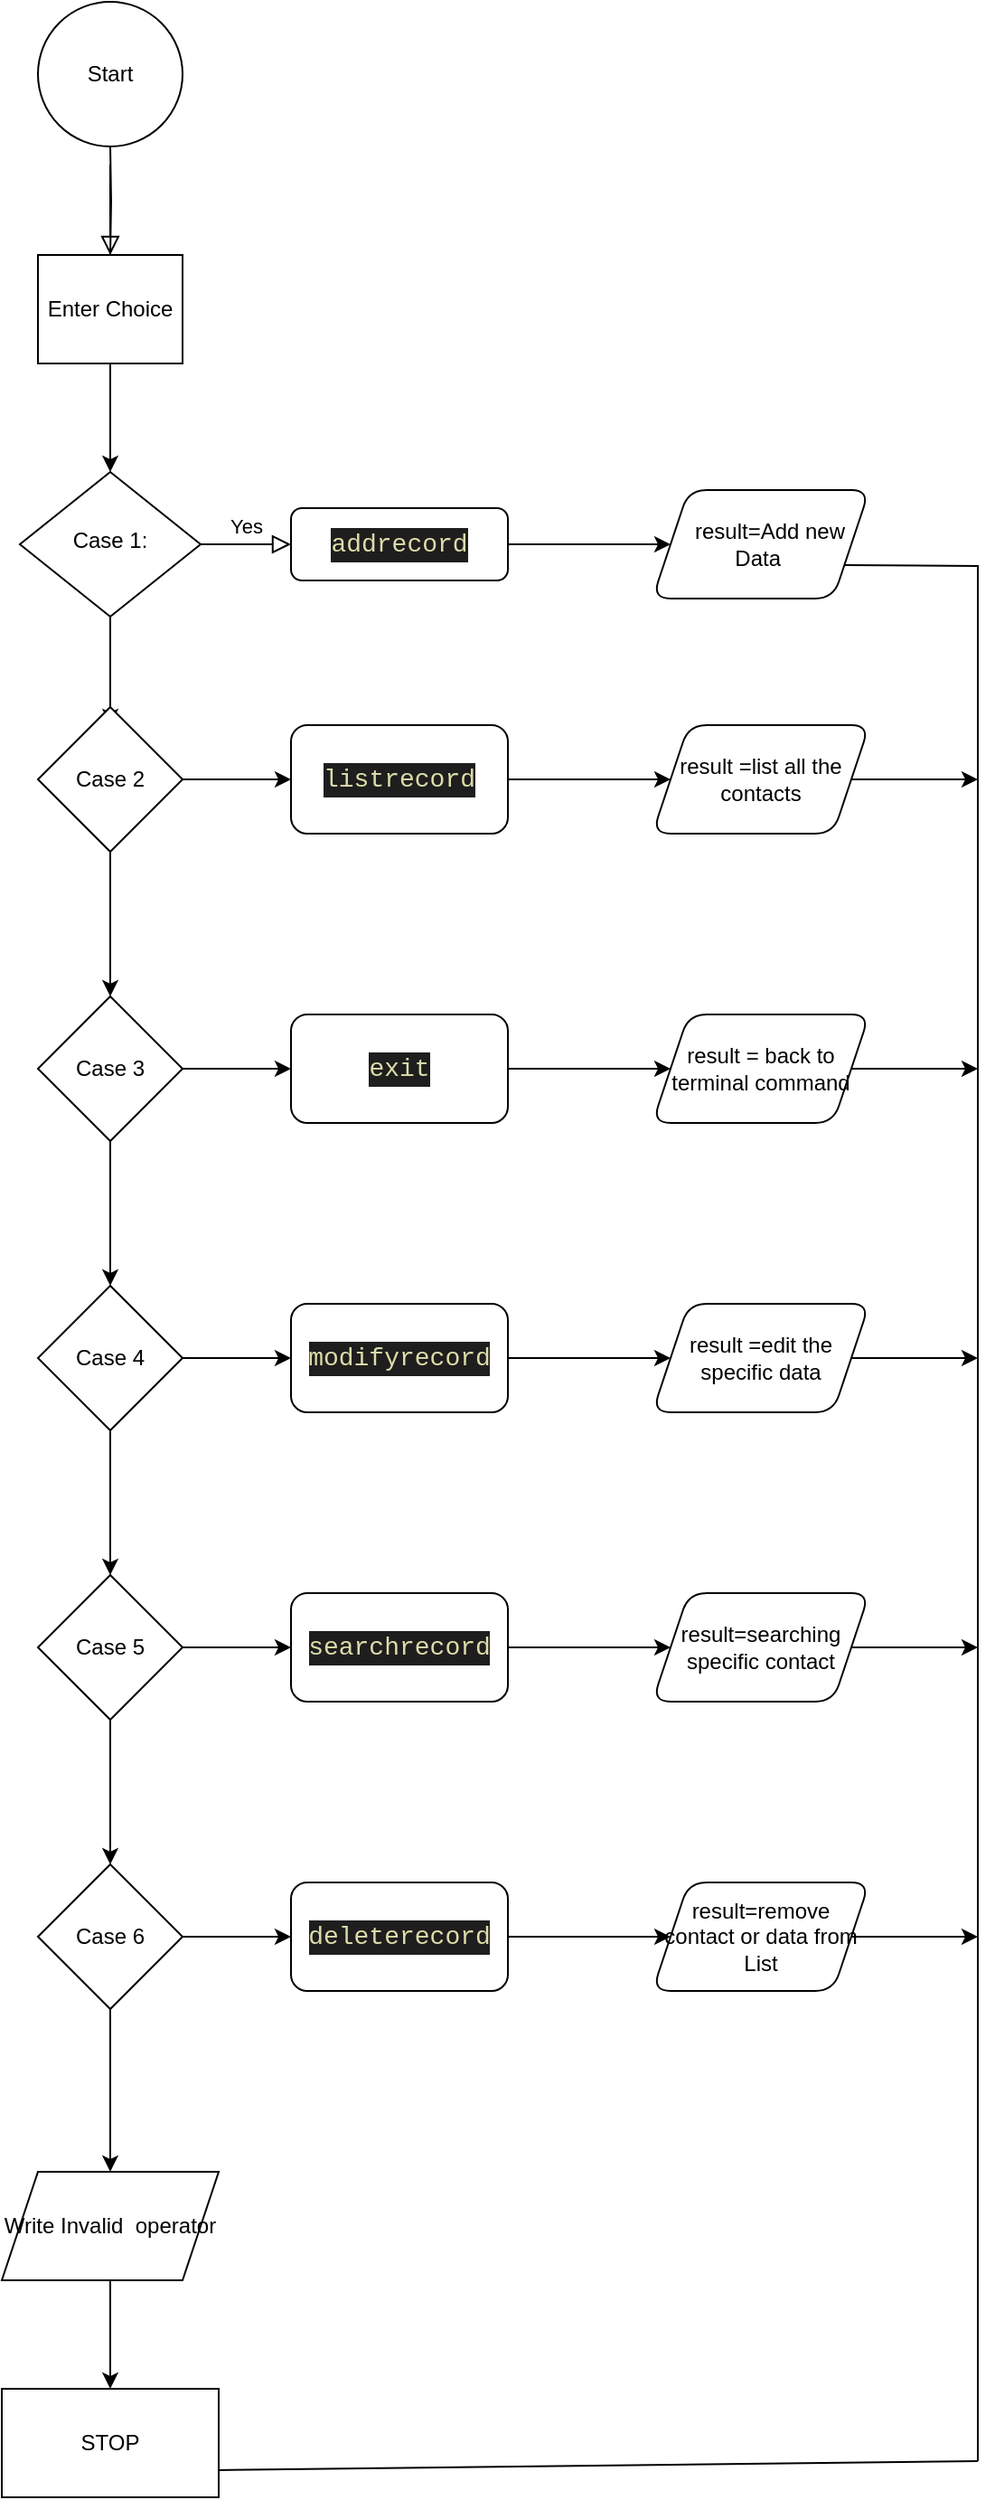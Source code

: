<mxfile version="17.4.0" type="device"><diagram id="C5RBs43oDa-KdzZeNtuy" name="Page-1"><mxGraphModel dx="1153" dy="570" grid="1" gridSize="10" guides="1" tooltips="1" connect="1" arrows="1" fold="1" page="1" pageScale="1" pageWidth="827" pageHeight="1169" math="0" shadow="0"><root><mxCell id="WIyWlLk6GJQsqaUBKTNV-0"/><mxCell id="WIyWlLk6GJQsqaUBKTNV-1" parent="WIyWlLk6GJQsqaUBKTNV-0"/><mxCell id="WIyWlLk6GJQsqaUBKTNV-2" value="" style="rounded=0;html=1;jettySize=auto;orthogonalLoop=1;fontSize=11;endArrow=block;endFill=0;endSize=8;strokeWidth=1;shadow=0;labelBackgroundColor=none;edgeStyle=orthogonalEdgeStyle;" parent="WIyWlLk6GJQsqaUBKTNV-1" edge="1"><mxGeometry relative="1" as="geometry"><mxPoint x="220" y="120" as="sourcePoint"/><mxPoint x="220" y="170" as="targetPoint"/></mxGeometry></mxCell><mxCell id="WIyWlLk6GJQsqaUBKTNV-9" value="Yes" style="edgeStyle=orthogonalEdgeStyle;rounded=0;html=1;jettySize=auto;orthogonalLoop=1;fontSize=11;endArrow=block;endFill=0;endSize=8;strokeWidth=1;shadow=0;labelBackgroundColor=none;" parent="WIyWlLk6GJQsqaUBKTNV-1" source="WIyWlLk6GJQsqaUBKTNV-10" target="WIyWlLk6GJQsqaUBKTNV-12" edge="1"><mxGeometry y="10" relative="1" as="geometry"><mxPoint as="offset"/></mxGeometry></mxCell><mxCell id="I93b2l6VdWIRMZQzfFYV-6" value="" style="edgeStyle=orthogonalEdgeStyle;rounded=0;orthogonalLoop=1;jettySize=auto;html=1;" edge="1" parent="WIyWlLk6GJQsqaUBKTNV-1" source="WIyWlLk6GJQsqaUBKTNV-10"><mxGeometry relative="1" as="geometry"><mxPoint x="220" y="430" as="targetPoint"/></mxGeometry></mxCell><mxCell id="WIyWlLk6GJQsqaUBKTNV-10" value="Case 1:" style="rhombus;whiteSpace=wrap;html=1;shadow=0;fontFamily=Helvetica;fontSize=12;align=center;strokeWidth=1;spacing=6;spacingTop=-4;" parent="WIyWlLk6GJQsqaUBKTNV-1" vertex="1"><mxGeometry x="170" y="290" width="100" height="80" as="geometry"/></mxCell><mxCell id="I93b2l6VdWIRMZQzfFYV-34" value="" style="edgeStyle=orthogonalEdgeStyle;rounded=0;orthogonalLoop=1;jettySize=auto;html=1;" edge="1" parent="WIyWlLk6GJQsqaUBKTNV-1" source="WIyWlLk6GJQsqaUBKTNV-12" target="I93b2l6VdWIRMZQzfFYV-33"><mxGeometry relative="1" as="geometry"/></mxCell><mxCell id="WIyWlLk6GJQsqaUBKTNV-12" value="&#10;&#10;&lt;div style=&quot;color: rgb(212, 212, 212); background-color: rgb(30, 30, 30); font-family: consolas, &amp;quot;courier new&amp;quot;, monospace; font-weight: normal; font-size: 14px; line-height: 19px;&quot;&gt;&lt;div&gt;&lt;span style=&quot;color: #dcdcaa&quot;&gt;addrecord&lt;/span&gt;&lt;/div&gt;&lt;/div&gt;&#10;&#10;" style="rounded=1;whiteSpace=wrap;html=1;fontSize=12;glass=0;strokeWidth=1;shadow=0;" parent="WIyWlLk6GJQsqaUBKTNV-1" vertex="1"><mxGeometry x="320" y="310" width="120" height="40" as="geometry"/></mxCell><mxCell id="I93b2l6VdWIRMZQzfFYV-1" value="Start" style="ellipse;whiteSpace=wrap;html=1;aspect=fixed;" vertex="1" parent="WIyWlLk6GJQsqaUBKTNV-1"><mxGeometry x="180" y="30" width="80" height="80" as="geometry"/></mxCell><mxCell id="I93b2l6VdWIRMZQzfFYV-2" value="" style="edgeStyle=orthogonalEdgeStyle;rounded=0;html=1;jettySize=auto;orthogonalLoop=1;fontSize=11;endArrow=none;endFill=0;endSize=8;strokeWidth=1;shadow=0;labelBackgroundColor=none;" edge="1" parent="WIyWlLk6GJQsqaUBKTNV-1" target="I93b2l6VdWIRMZQzfFYV-1"><mxGeometry y="10" relative="1" as="geometry"><mxPoint as="offset"/><mxPoint x="220" y="170" as="sourcePoint"/><mxPoint x="320" y="210" as="targetPoint"/></mxGeometry></mxCell><mxCell id="I93b2l6VdWIRMZQzfFYV-5" value="" style="edgeStyle=orthogonalEdgeStyle;rounded=0;orthogonalLoop=1;jettySize=auto;html=1;" edge="1" parent="WIyWlLk6GJQsqaUBKTNV-1" source="I93b2l6VdWIRMZQzfFYV-3" target="WIyWlLk6GJQsqaUBKTNV-10"><mxGeometry relative="1" as="geometry"/></mxCell><mxCell id="I93b2l6VdWIRMZQzfFYV-3" value="Enter Choice" style="rounded=0;whiteSpace=wrap;html=1;" vertex="1" parent="WIyWlLk6GJQsqaUBKTNV-1"><mxGeometry x="180" y="170" width="80" height="60" as="geometry"/></mxCell><mxCell id="I93b2l6VdWIRMZQzfFYV-9" value="" style="edgeStyle=orthogonalEdgeStyle;rounded=0;orthogonalLoop=1;jettySize=auto;html=1;" edge="1" parent="WIyWlLk6GJQsqaUBKTNV-1" source="I93b2l6VdWIRMZQzfFYV-7" target="I93b2l6VdWIRMZQzfFYV-8"><mxGeometry relative="1" as="geometry"/></mxCell><mxCell id="I93b2l6VdWIRMZQzfFYV-11" value="" style="edgeStyle=orthogonalEdgeStyle;rounded=0;orthogonalLoop=1;jettySize=auto;html=1;" edge="1" parent="WIyWlLk6GJQsqaUBKTNV-1" source="I93b2l6VdWIRMZQzfFYV-7" target="I93b2l6VdWIRMZQzfFYV-10"><mxGeometry relative="1" as="geometry"/></mxCell><mxCell id="I93b2l6VdWIRMZQzfFYV-7" value="Case 2" style="rhombus;whiteSpace=wrap;html=1;" vertex="1" parent="WIyWlLk6GJQsqaUBKTNV-1"><mxGeometry x="180" y="420" width="80" height="80" as="geometry"/></mxCell><mxCell id="I93b2l6VdWIRMZQzfFYV-14" value="" style="edgeStyle=orthogonalEdgeStyle;rounded=0;orthogonalLoop=1;jettySize=auto;html=1;" edge="1" parent="WIyWlLk6GJQsqaUBKTNV-1" source="I93b2l6VdWIRMZQzfFYV-8" target="I93b2l6VdWIRMZQzfFYV-13"><mxGeometry relative="1" as="geometry"/></mxCell><mxCell id="I93b2l6VdWIRMZQzfFYV-16" value="" style="edgeStyle=orthogonalEdgeStyle;rounded=0;orthogonalLoop=1;jettySize=auto;html=1;" edge="1" parent="WIyWlLk6GJQsqaUBKTNV-1" source="I93b2l6VdWIRMZQzfFYV-8" target="I93b2l6VdWIRMZQzfFYV-15"><mxGeometry relative="1" as="geometry"/></mxCell><mxCell id="I93b2l6VdWIRMZQzfFYV-8" value="Case 3" style="rhombus;whiteSpace=wrap;html=1;" vertex="1" parent="WIyWlLk6GJQsqaUBKTNV-1"><mxGeometry x="180" y="580" width="80" height="80" as="geometry"/></mxCell><mxCell id="I93b2l6VdWIRMZQzfFYV-32" value="" style="edgeStyle=orthogonalEdgeStyle;rounded=0;orthogonalLoop=1;jettySize=auto;html=1;" edge="1" parent="WIyWlLk6GJQsqaUBKTNV-1" source="I93b2l6VdWIRMZQzfFYV-10" target="I93b2l6VdWIRMZQzfFYV-31"><mxGeometry relative="1" as="geometry"/></mxCell><mxCell id="I93b2l6VdWIRMZQzfFYV-10" value="&#10;&#10;&lt;div style=&quot;color: rgb(212, 212, 212); background-color: rgb(30, 30, 30); font-family: consolas, &amp;quot;courier new&amp;quot;, monospace; font-weight: normal; font-size: 14px; line-height: 19px;&quot;&gt;&lt;div&gt;&lt;span style=&quot;color: #dcdcaa&quot;&gt;listrecord&lt;/span&gt;&lt;/div&gt;&lt;/div&gt;&#10;&#10;" style="rounded=1;whiteSpace=wrap;html=1;" vertex="1" parent="WIyWlLk6GJQsqaUBKTNV-1"><mxGeometry x="320" y="430" width="120" height="60" as="geometry"/></mxCell><mxCell id="I93b2l6VdWIRMZQzfFYV-38" value="" style="edgeStyle=orthogonalEdgeStyle;rounded=0;orthogonalLoop=1;jettySize=auto;html=1;" edge="1" parent="WIyWlLk6GJQsqaUBKTNV-1" source="I93b2l6VdWIRMZQzfFYV-13" target="I93b2l6VdWIRMZQzfFYV-37"><mxGeometry relative="1" as="geometry"/></mxCell><mxCell id="I93b2l6VdWIRMZQzfFYV-13" value="&#10;&#10;&lt;div style=&quot;color: rgb(212, 212, 212); background-color: rgb(30, 30, 30); font-family: consolas, &amp;quot;courier new&amp;quot;, monospace; font-weight: normal; font-size: 14px; line-height: 19px;&quot;&gt;&lt;div&gt;&lt;span style=&quot;color: #dcdcaa&quot;&gt;exit&lt;/span&gt;&lt;/div&gt;&lt;/div&gt;&#10;&#10;" style="rounded=1;whiteSpace=wrap;html=1;" vertex="1" parent="WIyWlLk6GJQsqaUBKTNV-1"><mxGeometry x="320" y="590" width="120" height="60" as="geometry"/></mxCell><mxCell id="I93b2l6VdWIRMZQzfFYV-18" value="" style="edgeStyle=orthogonalEdgeStyle;rounded=0;orthogonalLoop=1;jettySize=auto;html=1;" edge="1" parent="WIyWlLk6GJQsqaUBKTNV-1" source="I93b2l6VdWIRMZQzfFYV-15" target="I93b2l6VdWIRMZQzfFYV-17"><mxGeometry relative="1" as="geometry"/></mxCell><mxCell id="I93b2l6VdWIRMZQzfFYV-22" value="" style="edgeStyle=orthogonalEdgeStyle;rounded=0;orthogonalLoop=1;jettySize=auto;html=1;" edge="1" parent="WIyWlLk6GJQsqaUBKTNV-1" source="I93b2l6VdWIRMZQzfFYV-15" target="I93b2l6VdWIRMZQzfFYV-21"><mxGeometry relative="1" as="geometry"/></mxCell><mxCell id="I93b2l6VdWIRMZQzfFYV-15" value="Case 4" style="rhombus;whiteSpace=wrap;html=1;" vertex="1" parent="WIyWlLk6GJQsqaUBKTNV-1"><mxGeometry x="180" y="740" width="80" height="80" as="geometry"/></mxCell><mxCell id="I93b2l6VdWIRMZQzfFYV-20" value="" style="edgeStyle=orthogonalEdgeStyle;rounded=0;orthogonalLoop=1;jettySize=auto;html=1;" edge="1" parent="WIyWlLk6GJQsqaUBKTNV-1" source="I93b2l6VdWIRMZQzfFYV-17" target="I93b2l6VdWIRMZQzfFYV-19"><mxGeometry relative="1" as="geometry"/></mxCell><mxCell id="I93b2l6VdWIRMZQzfFYV-24" value="" style="edgeStyle=orthogonalEdgeStyle;rounded=0;orthogonalLoop=1;jettySize=auto;html=1;" edge="1" parent="WIyWlLk6GJQsqaUBKTNV-1" source="I93b2l6VdWIRMZQzfFYV-17" target="I93b2l6VdWIRMZQzfFYV-23"><mxGeometry relative="1" as="geometry"/></mxCell><mxCell id="I93b2l6VdWIRMZQzfFYV-17" value="Case 5" style="rhombus;whiteSpace=wrap;html=1;" vertex="1" parent="WIyWlLk6GJQsqaUBKTNV-1"><mxGeometry x="180" y="900" width="80" height="80" as="geometry"/></mxCell><mxCell id="I93b2l6VdWIRMZQzfFYV-26" value="" style="edgeStyle=orthogonalEdgeStyle;rounded=0;orthogonalLoop=1;jettySize=auto;html=1;" edge="1" parent="WIyWlLk6GJQsqaUBKTNV-1" source="I93b2l6VdWIRMZQzfFYV-19" target="I93b2l6VdWIRMZQzfFYV-25"><mxGeometry relative="1" as="geometry"/></mxCell><mxCell id="I93b2l6VdWIRMZQzfFYV-48" value="" style="edgeStyle=orthogonalEdgeStyle;rounded=0;orthogonalLoop=1;jettySize=auto;html=1;" edge="1" parent="WIyWlLk6GJQsqaUBKTNV-1" source="I93b2l6VdWIRMZQzfFYV-19" target="I93b2l6VdWIRMZQzfFYV-47"><mxGeometry relative="1" as="geometry"/></mxCell><mxCell id="I93b2l6VdWIRMZQzfFYV-19" value="Case 6" style="rhombus;whiteSpace=wrap;html=1;" vertex="1" parent="WIyWlLk6GJQsqaUBKTNV-1"><mxGeometry x="180" y="1060" width="80" height="80" as="geometry"/></mxCell><mxCell id="I93b2l6VdWIRMZQzfFYV-40" value="" style="edgeStyle=orthogonalEdgeStyle;rounded=0;orthogonalLoop=1;jettySize=auto;html=1;" edge="1" parent="WIyWlLk6GJQsqaUBKTNV-1" source="I93b2l6VdWIRMZQzfFYV-21" target="I93b2l6VdWIRMZQzfFYV-39"><mxGeometry relative="1" as="geometry"/></mxCell><mxCell id="I93b2l6VdWIRMZQzfFYV-21" value="&#10;&#10;&lt;div style=&quot;color: rgb(212, 212, 212); background-color: rgb(30, 30, 30); font-family: consolas, &amp;quot;courier new&amp;quot;, monospace; font-weight: normal; font-size: 14px; line-height: 19px;&quot;&gt;&lt;div&gt;&lt;span style=&quot;color: #dcdcaa&quot;&gt;modifyrecord&lt;/span&gt;&lt;/div&gt;&lt;/div&gt;&#10;&#10;" style="rounded=1;whiteSpace=wrap;html=1;" vertex="1" parent="WIyWlLk6GJQsqaUBKTNV-1"><mxGeometry x="320" y="750" width="120" height="60" as="geometry"/></mxCell><mxCell id="I93b2l6VdWIRMZQzfFYV-42" value="" style="edgeStyle=orthogonalEdgeStyle;rounded=0;orthogonalLoop=1;jettySize=auto;html=1;" edge="1" parent="WIyWlLk6GJQsqaUBKTNV-1" source="I93b2l6VdWIRMZQzfFYV-23" target="I93b2l6VdWIRMZQzfFYV-41"><mxGeometry relative="1" as="geometry"/></mxCell><mxCell id="I93b2l6VdWIRMZQzfFYV-23" value="&#10;&#10;&lt;div style=&quot;color: rgb(212, 212, 212); background-color: rgb(30, 30, 30); font-family: consolas, &amp;quot;courier new&amp;quot;, monospace; font-weight: normal; font-size: 14px; line-height: 19px;&quot;&gt;&lt;div&gt;&lt;span style=&quot;color: #dcdcaa&quot;&gt;searchrecord&lt;/span&gt;&lt;/div&gt;&lt;/div&gt;&#10;&#10;" style="rounded=1;whiteSpace=wrap;html=1;" vertex="1" parent="WIyWlLk6GJQsqaUBKTNV-1"><mxGeometry x="320" y="910" width="120" height="60" as="geometry"/></mxCell><mxCell id="I93b2l6VdWIRMZQzfFYV-44" value="" style="edgeStyle=orthogonalEdgeStyle;rounded=0;orthogonalLoop=1;jettySize=auto;html=1;" edge="1" parent="WIyWlLk6GJQsqaUBKTNV-1" source="I93b2l6VdWIRMZQzfFYV-25" target="I93b2l6VdWIRMZQzfFYV-43"><mxGeometry relative="1" as="geometry"/></mxCell><mxCell id="I93b2l6VdWIRMZQzfFYV-25" value="&#10;&#10;&lt;div style=&quot;color: rgb(212, 212, 212); background-color: rgb(30, 30, 30); font-family: consolas, &amp;quot;courier new&amp;quot;, monospace; font-weight: normal; font-size: 14px; line-height: 19px;&quot;&gt;&lt;div&gt;&lt;span style=&quot;color: #dcdcaa&quot;&gt;deleterecord&lt;/span&gt;&lt;/div&gt;&lt;/div&gt;&#10;&#10;" style="rounded=1;whiteSpace=wrap;html=1;" vertex="1" parent="WIyWlLk6GJQsqaUBKTNV-1"><mxGeometry x="320" y="1070" width="120" height="60" as="geometry"/></mxCell><mxCell id="I93b2l6VdWIRMZQzfFYV-59" style="edgeStyle=orthogonalEdgeStyle;rounded=0;orthogonalLoop=1;jettySize=auto;html=1;exitX=1;exitY=0.5;exitDx=0;exitDy=0;" edge="1" parent="WIyWlLk6GJQsqaUBKTNV-1" source="I93b2l6VdWIRMZQzfFYV-31"><mxGeometry relative="1" as="geometry"><mxPoint x="700" y="460" as="targetPoint"/></mxGeometry></mxCell><mxCell id="I93b2l6VdWIRMZQzfFYV-31" value="result =list all the contacts" style="shape=parallelogram;perimeter=parallelogramPerimeter;whiteSpace=wrap;html=1;fixedSize=1;rounded=1;" vertex="1" parent="WIyWlLk6GJQsqaUBKTNV-1"><mxGeometry x="520" y="430" width="120" height="60" as="geometry"/></mxCell><mxCell id="I93b2l6VdWIRMZQzfFYV-33" value="&amp;nbsp; &amp;nbsp;result=Add new Data&amp;nbsp;&lt;br&gt;" style="shape=parallelogram;perimeter=parallelogramPerimeter;whiteSpace=wrap;html=1;fixedSize=1;rounded=1;glass=0;strokeWidth=1;shadow=0;" vertex="1" parent="WIyWlLk6GJQsqaUBKTNV-1"><mxGeometry x="520" y="300" width="120" height="60" as="geometry"/></mxCell><mxCell id="I93b2l6VdWIRMZQzfFYV-60" style="edgeStyle=orthogonalEdgeStyle;rounded=0;orthogonalLoop=1;jettySize=auto;html=1;exitX=1;exitY=0.5;exitDx=0;exitDy=0;" edge="1" parent="WIyWlLk6GJQsqaUBKTNV-1" source="I93b2l6VdWIRMZQzfFYV-37"><mxGeometry relative="1" as="geometry"><mxPoint x="700" y="620" as="targetPoint"/></mxGeometry></mxCell><mxCell id="I93b2l6VdWIRMZQzfFYV-37" value="result = back to terminal command" style="shape=parallelogram;perimeter=parallelogramPerimeter;whiteSpace=wrap;html=1;fixedSize=1;rounded=1;" vertex="1" parent="WIyWlLk6GJQsqaUBKTNV-1"><mxGeometry x="520" y="590" width="120" height="60" as="geometry"/></mxCell><mxCell id="I93b2l6VdWIRMZQzfFYV-64" style="edgeStyle=orthogonalEdgeStyle;rounded=0;orthogonalLoop=1;jettySize=auto;html=1;exitX=1;exitY=0.5;exitDx=0;exitDy=0;" edge="1" parent="WIyWlLk6GJQsqaUBKTNV-1" source="I93b2l6VdWIRMZQzfFYV-39"><mxGeometry relative="1" as="geometry"><mxPoint x="700" y="780" as="targetPoint"/></mxGeometry></mxCell><mxCell id="I93b2l6VdWIRMZQzfFYV-39" value="result =edit the specific data" style="shape=parallelogram;perimeter=parallelogramPerimeter;whiteSpace=wrap;html=1;fixedSize=1;rounded=1;" vertex="1" parent="WIyWlLk6GJQsqaUBKTNV-1"><mxGeometry x="520" y="750" width="120" height="60" as="geometry"/></mxCell><mxCell id="I93b2l6VdWIRMZQzfFYV-61" style="edgeStyle=orthogonalEdgeStyle;rounded=0;orthogonalLoop=1;jettySize=auto;html=1;" edge="1" parent="WIyWlLk6GJQsqaUBKTNV-1" source="I93b2l6VdWIRMZQzfFYV-41"><mxGeometry relative="1" as="geometry"><mxPoint x="700" y="940" as="targetPoint"/></mxGeometry></mxCell><mxCell id="I93b2l6VdWIRMZQzfFYV-41" value="result=searching specific contact" style="shape=parallelogram;perimeter=parallelogramPerimeter;whiteSpace=wrap;html=1;fixedSize=1;rounded=1;" vertex="1" parent="WIyWlLk6GJQsqaUBKTNV-1"><mxGeometry x="520" y="910" width="120" height="60" as="geometry"/></mxCell><mxCell id="I93b2l6VdWIRMZQzfFYV-62" style="edgeStyle=orthogonalEdgeStyle;rounded=0;orthogonalLoop=1;jettySize=auto;html=1;exitX=1;exitY=0.5;exitDx=0;exitDy=0;" edge="1" parent="WIyWlLk6GJQsqaUBKTNV-1" source="I93b2l6VdWIRMZQzfFYV-43"><mxGeometry relative="1" as="geometry"><mxPoint x="700" y="1100" as="targetPoint"/></mxGeometry></mxCell><mxCell id="I93b2l6VdWIRMZQzfFYV-43" value="result=remove contact or data from List" style="shape=parallelogram;perimeter=parallelogramPerimeter;whiteSpace=wrap;html=1;fixedSize=1;rounded=1;" vertex="1" parent="WIyWlLk6GJQsqaUBKTNV-1"><mxGeometry x="520" y="1070" width="120" height="60" as="geometry"/></mxCell><mxCell id="I93b2l6VdWIRMZQzfFYV-51" value="" style="edgeStyle=orthogonalEdgeStyle;rounded=0;orthogonalLoop=1;jettySize=auto;html=1;" edge="1" parent="WIyWlLk6GJQsqaUBKTNV-1" source="I93b2l6VdWIRMZQzfFYV-47" target="I93b2l6VdWIRMZQzfFYV-49"><mxGeometry relative="1" as="geometry"/></mxCell><mxCell id="I93b2l6VdWIRMZQzfFYV-47" value="Write Invalid&amp;nbsp; operator" style="shape=parallelogram;perimeter=parallelogramPerimeter;whiteSpace=wrap;html=1;fixedSize=1;" vertex="1" parent="WIyWlLk6GJQsqaUBKTNV-1"><mxGeometry x="160" y="1230" width="120" height="60" as="geometry"/></mxCell><mxCell id="I93b2l6VdWIRMZQzfFYV-49" value="STOP" style="rounded=0;whiteSpace=wrap;html=1;" vertex="1" parent="WIyWlLk6GJQsqaUBKTNV-1"><mxGeometry x="160" y="1350" width="120" height="60" as="geometry"/></mxCell><mxCell id="I93b2l6VdWIRMZQzfFYV-57" value="" style="endArrow=none;html=1;rounded=0;entryX=1;entryY=0.75;entryDx=0;entryDy=0;" edge="1" parent="WIyWlLk6GJQsqaUBKTNV-1" target="I93b2l6VdWIRMZQzfFYV-33"><mxGeometry width="50" height="50" relative="1" as="geometry"><mxPoint x="700" y="1390" as="sourcePoint"/><mxPoint x="500" y="320" as="targetPoint"/><Array as="points"><mxPoint x="700" y="342"/></Array></mxGeometry></mxCell><mxCell id="I93b2l6VdWIRMZQzfFYV-63" value="" style="endArrow=none;html=1;rounded=0;exitX=1;exitY=0.75;exitDx=0;exitDy=0;" edge="1" parent="WIyWlLk6GJQsqaUBKTNV-1" source="I93b2l6VdWIRMZQzfFYV-49"><mxGeometry width="50" height="50" relative="1" as="geometry"><mxPoint x="250" y="1560" as="sourcePoint"/><mxPoint x="700" y="1390" as="targetPoint"/></mxGeometry></mxCell></root></mxGraphModel></diagram></mxfile>